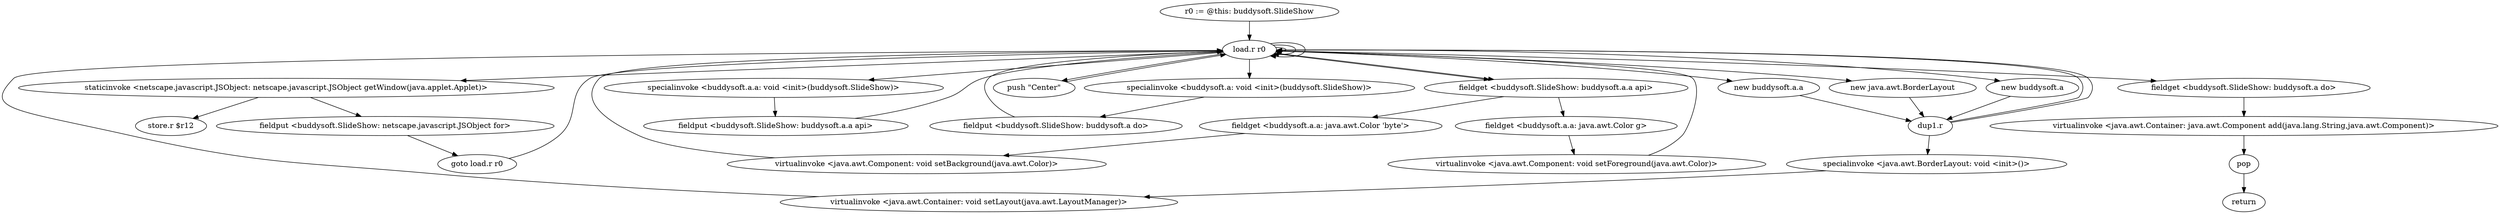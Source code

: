 digraph "" {
    "r0 := @this: buddysoft.SlideShow"
    "load.r r0"
    "r0 := @this: buddysoft.SlideShow"->"load.r r0";
    "load.r r0"->"load.r r0";
    "staticinvoke <netscape.javascript.JSObject: netscape.javascript.JSObject getWindow(java.applet.Applet)>"
    "load.r r0"->"staticinvoke <netscape.javascript.JSObject: netscape.javascript.JSObject getWindow(java.applet.Applet)>";
    "fieldput <buddysoft.SlideShow: netscape.javascript.JSObject for>"
    "staticinvoke <netscape.javascript.JSObject: netscape.javascript.JSObject getWindow(java.applet.Applet)>"->"fieldput <buddysoft.SlideShow: netscape.javascript.JSObject for>";
    "goto load.r r0"
    "fieldput <buddysoft.SlideShow: netscape.javascript.JSObject for>"->"goto load.r r0";
    "goto load.r r0"->"load.r r0";
    "new buddysoft.a.a"
    "load.r r0"->"new buddysoft.a.a";
    "dup1.r"
    "new buddysoft.a.a"->"dup1.r";
    "dup1.r"->"load.r r0";
    "specialinvoke <buddysoft.a.a: void <init>(buddysoft.SlideShow)>"
    "load.r r0"->"specialinvoke <buddysoft.a.a: void <init>(buddysoft.SlideShow)>";
    "fieldput <buddysoft.SlideShow: buddysoft.a.a api>"
    "specialinvoke <buddysoft.a.a: void <init>(buddysoft.SlideShow)>"->"fieldput <buddysoft.SlideShow: buddysoft.a.a api>";
    "fieldput <buddysoft.SlideShow: buddysoft.a.a api>"->"load.r r0";
    "load.r r0"->"load.r r0";
    "fieldget <buddysoft.SlideShow: buddysoft.a.a api>"
    "load.r r0"->"fieldget <buddysoft.SlideShow: buddysoft.a.a api>";
    "fieldget <buddysoft.a.a: java.awt.Color 'byte'>"
    "fieldget <buddysoft.SlideShow: buddysoft.a.a api>"->"fieldget <buddysoft.a.a: java.awt.Color 'byte'>";
    "virtualinvoke <java.awt.Component: void setBackground(java.awt.Color)>"
    "fieldget <buddysoft.a.a: java.awt.Color 'byte'>"->"virtualinvoke <java.awt.Component: void setBackground(java.awt.Color)>";
    "virtualinvoke <java.awt.Component: void setBackground(java.awt.Color)>"->"load.r r0";
    "load.r r0"->"load.r r0";
    "load.r r0"->"fieldget <buddysoft.SlideShow: buddysoft.a.a api>";
    "fieldget <buddysoft.a.a: java.awt.Color g>"
    "fieldget <buddysoft.SlideShow: buddysoft.a.a api>"->"fieldget <buddysoft.a.a: java.awt.Color g>";
    "virtualinvoke <java.awt.Component: void setForeground(java.awt.Color)>"
    "fieldget <buddysoft.a.a: java.awt.Color g>"->"virtualinvoke <java.awt.Component: void setForeground(java.awt.Color)>";
    "virtualinvoke <java.awt.Component: void setForeground(java.awt.Color)>"->"load.r r0";
    "new java.awt.BorderLayout"
    "load.r r0"->"new java.awt.BorderLayout";
    "new java.awt.BorderLayout"->"dup1.r";
    "specialinvoke <java.awt.BorderLayout: void <init>()>"
    "dup1.r"->"specialinvoke <java.awt.BorderLayout: void <init>()>";
    "virtualinvoke <java.awt.Container: void setLayout(java.awt.LayoutManager)>"
    "specialinvoke <java.awt.BorderLayout: void <init>()>"->"virtualinvoke <java.awt.Container: void setLayout(java.awt.LayoutManager)>";
    "virtualinvoke <java.awt.Container: void setLayout(java.awt.LayoutManager)>"->"load.r r0";
    "new buddysoft.a"
    "load.r r0"->"new buddysoft.a";
    "new buddysoft.a"->"dup1.r";
    "dup1.r"->"load.r r0";
    "specialinvoke <buddysoft.a: void <init>(buddysoft.SlideShow)>"
    "load.r r0"->"specialinvoke <buddysoft.a: void <init>(buddysoft.SlideShow)>";
    "fieldput <buddysoft.SlideShow: buddysoft.a do>"
    "specialinvoke <buddysoft.a: void <init>(buddysoft.SlideShow)>"->"fieldput <buddysoft.SlideShow: buddysoft.a do>";
    "fieldput <buddysoft.SlideShow: buddysoft.a do>"->"load.r r0";
    "push \"Center\""
    "load.r r0"->"push \"Center\"";
    "push \"Center\""->"load.r r0";
    "fieldget <buddysoft.SlideShow: buddysoft.a do>"
    "load.r r0"->"fieldget <buddysoft.SlideShow: buddysoft.a do>";
    "virtualinvoke <java.awt.Container: java.awt.Component add(java.lang.String,java.awt.Component)>"
    "fieldget <buddysoft.SlideShow: buddysoft.a do>"->"virtualinvoke <java.awt.Container: java.awt.Component add(java.lang.String,java.awt.Component)>";
    "pop"
    "virtualinvoke <java.awt.Container: java.awt.Component add(java.lang.String,java.awt.Component)>"->"pop";
    "return"
    "pop"->"return";
    "store.r $r12"
    "staticinvoke <netscape.javascript.JSObject: netscape.javascript.JSObject getWindow(java.applet.Applet)>"->"store.r $r12";
}
